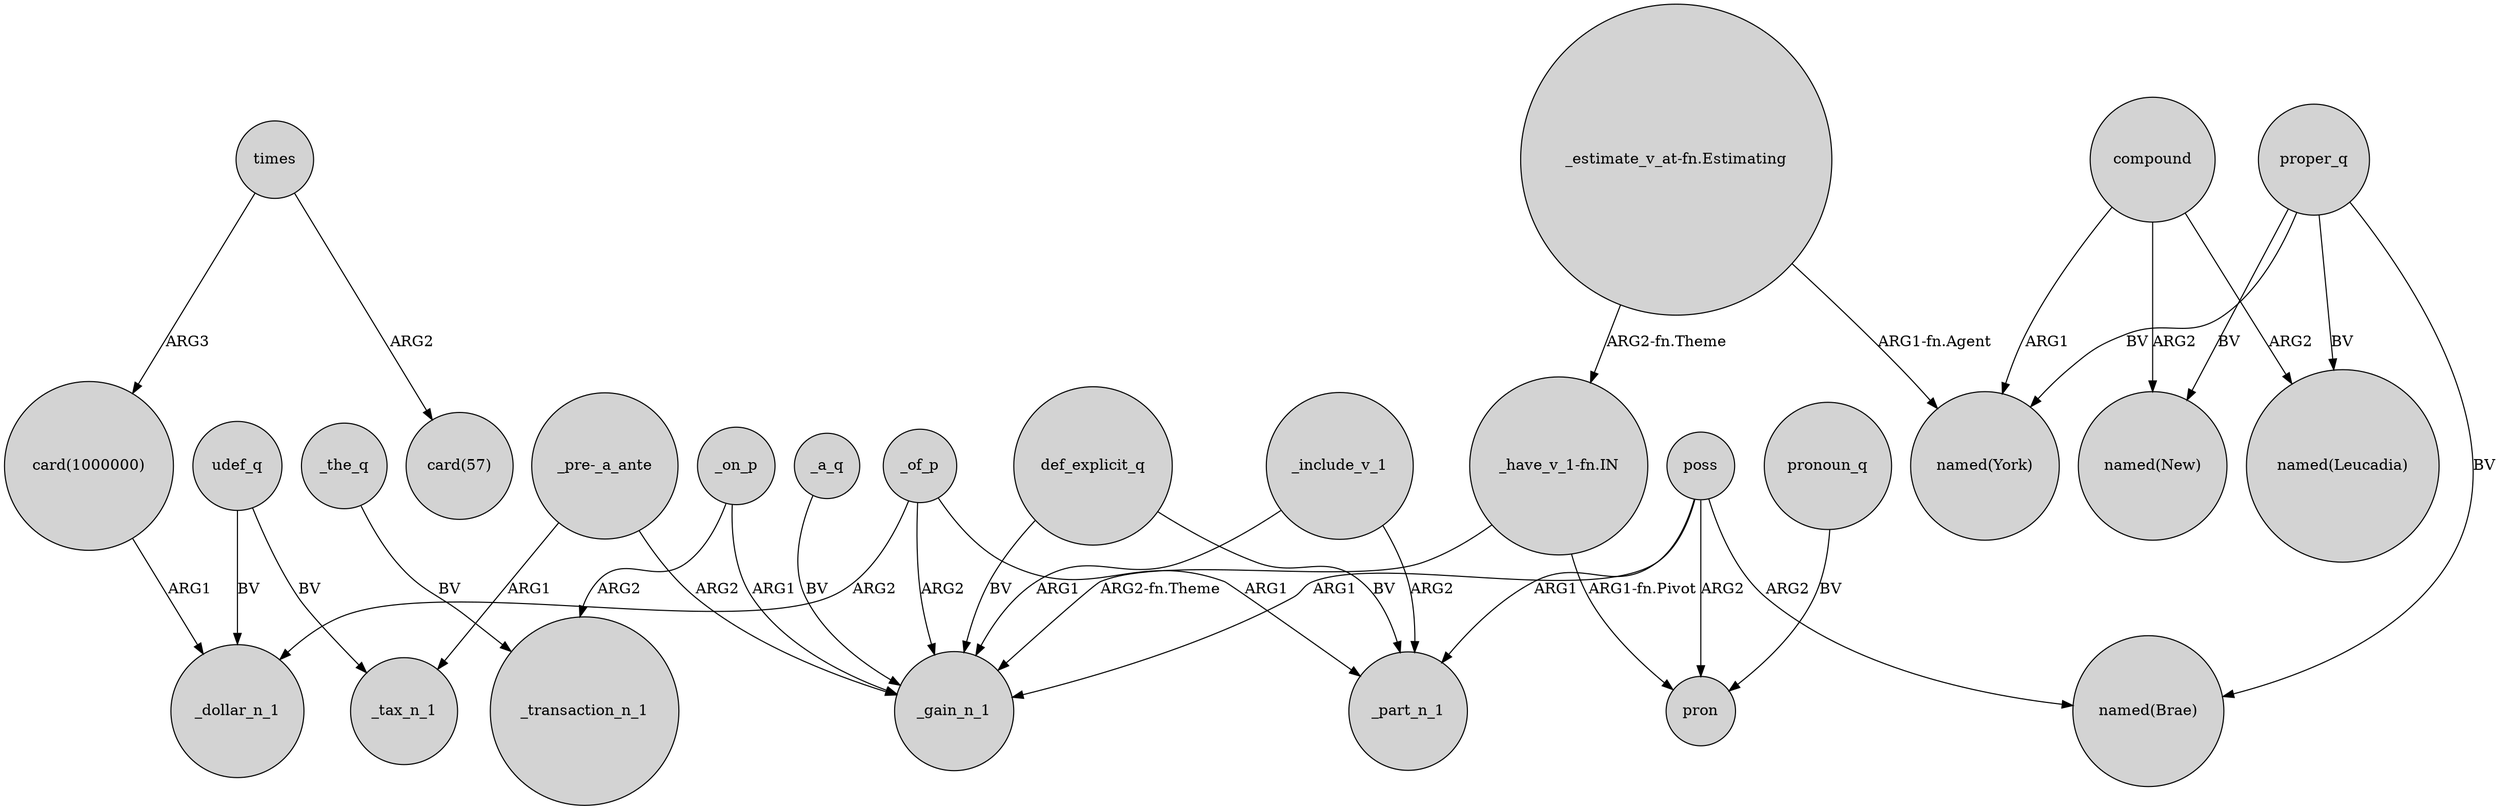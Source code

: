 digraph {
	node [shape=circle style=filled]
	"card(1000000)" -> _dollar_n_1 [label=ARG1]
	_of_p -> _gain_n_1 [label=ARG2]
	_on_p -> _gain_n_1 [label=ARG1]
	proper_q -> "named(Leucadia)" [label=BV]
	compound -> "named(New)" [label=ARG2]
	poss -> pron [label=ARG2]
	proper_q -> "named(New)" [label=BV]
	times -> "card(57)" [label=ARG2]
	def_explicit_q -> _gain_n_1 [label=BV]
	"_pre-_a_ante" -> _tax_n_1 [label=ARG1]
	_on_p -> _transaction_n_1 [label=ARG2]
	poss -> _part_n_1 [label=ARG1]
	"_have_v_1-fn.IN" -> _gain_n_1 [label="ARG2-fn.Theme"]
	"_have_v_1-fn.IN" -> pron [label="ARG1-fn.Pivot"]
	_of_p -> _part_n_1 [label=ARG1]
	"_pre-_a_ante" -> _gain_n_1 [label=ARG2]
	udef_q -> _tax_n_1 [label=BV]
	pronoun_q -> pron [label=BV]
	"_estimate_v_at-fn.Estimating" -> "named(York)" [label="ARG1-fn.Agent"]
	_include_v_1 -> _part_n_1 [label=ARG2]
	compound -> "named(York)" [label=ARG1]
	proper_q -> "named(Brae)" [label=BV]
	"_estimate_v_at-fn.Estimating" -> "_have_v_1-fn.IN" [label="ARG2-fn.Theme"]
	times -> "card(1000000)" [label=ARG3]
	_a_q -> _gain_n_1 [label=BV]
	poss -> _gain_n_1 [label=ARG1]
	poss -> "named(Brae)" [label=ARG2]
	_include_v_1 -> _gain_n_1 [label=ARG1]
	compound -> "named(Leucadia)" [label=ARG2]
	_of_p -> _dollar_n_1 [label=ARG2]
	_the_q -> _transaction_n_1 [label=BV]
	proper_q -> "named(York)" [label=BV]
	def_explicit_q -> _part_n_1 [label=BV]
	udef_q -> _dollar_n_1 [label=BV]
}
